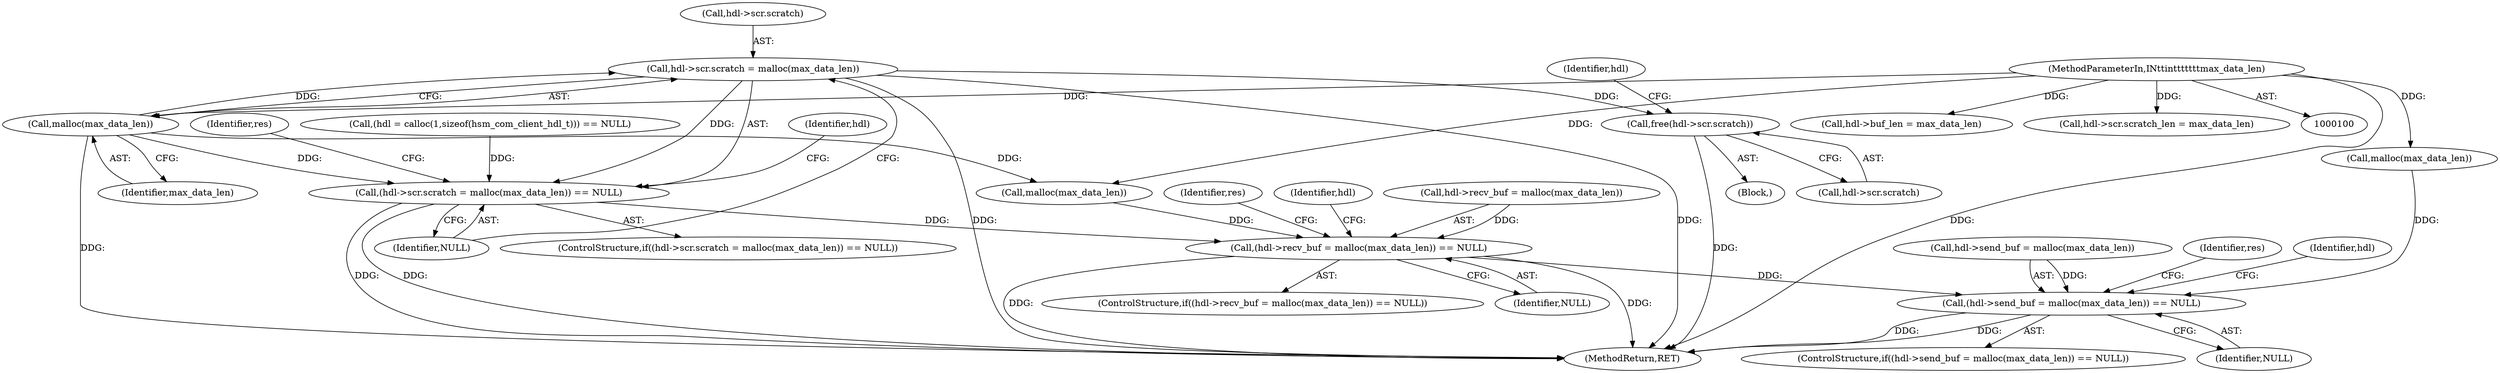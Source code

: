 digraph "0_opa-ff_c5759e7b76f5bf844be6c6641cc1b356bbc83869_1@API" {
"1000164" [label="(Call,hdl->scr.scratch = malloc(max_data_len))"];
"1000170" [label="(Call,malloc(max_data_len))"];
"1000104" [label="(MethodParameterIn,IN\t\tint\t\t\t\t\t\tmax_data_len)"];
"1000163" [label="(Call,(hdl->scr.scratch = malloc(max_data_len)) == NULL)"];
"1000179" [label="(Call,(hdl->recv_buf = malloc(max_data_len)) == NULL)"];
"1000193" [label="(Call,(hdl->send_buf = malloc(max_data_len)) == NULL)"];
"1000275" [label="(Call,free(hdl->scr.scratch))"];
"1000182" [label="(Identifier,hdl)"];
"1000170" [label="(Call,malloc(max_data_len))"];
"1000162" [label="(ControlStructure,if((hdl->scr.scratch = malloc(max_data_len)) == NULL))"];
"1000220" [label="(Call,hdl->buf_len = max_data_len)"];
"1000178" [label="(ControlStructure,if((hdl->recv_buf = malloc(max_data_len)) == NULL))"];
"1000283" [label="(Identifier,hdl)"];
"1000276" [label="(Call,hdl->scr.scratch)"];
"1000186" [label="(Identifier,NULL)"];
"1000163" [label="(Call,(hdl->scr.scratch = malloc(max_data_len)) == NULL)"];
"1000184" [label="(Call,malloc(max_data_len))"];
"1000194" [label="(Call,hdl->send_buf = malloc(max_data_len))"];
"1000189" [label="(Identifier,res)"];
"1000172" [label="(Identifier,NULL)"];
"1000275" [label="(Call,free(hdl->scr.scratch))"];
"1000294" [label="(MethodReturn,RET)"];
"1000175" [label="(Identifier,res)"];
"1000213" [label="(Call,hdl->scr.scratch_len = max_data_len)"];
"1000179" [label="(Call,(hdl->recv_buf = malloc(max_data_len)) == NULL)"];
"1000164" [label="(Call,hdl->scr.scratch = malloc(max_data_len))"];
"1000196" [label="(Identifier,hdl)"];
"1000203" [label="(Identifier,res)"];
"1000193" [label="(Call,(hdl->send_buf = malloc(max_data_len)) == NULL)"];
"1000149" [label="(Call,(hdl = calloc(1,sizeof(hsm_com_client_hdl_t))) == NULL)"];
"1000165" [label="(Call,hdl->scr.scratch)"];
"1000192" [label="(ControlStructure,if((hdl->send_buf = malloc(max_data_len)) == NULL))"];
"1000104" [label="(MethodParameterIn,IN\t\tint\t\t\t\t\t\tmax_data_len)"];
"1000180" [label="(Call,hdl->recv_buf = malloc(max_data_len))"];
"1000200" [label="(Identifier,NULL)"];
"1000198" [label="(Call,malloc(max_data_len))"];
"1000274" [label="(Block,)"];
"1000209" [label="(Identifier,hdl)"];
"1000171" [label="(Identifier,max_data_len)"];
"1000164" -> "1000163"  [label="AST: "];
"1000164" -> "1000170"  [label="CFG: "];
"1000165" -> "1000164"  [label="AST: "];
"1000170" -> "1000164"  [label="AST: "];
"1000172" -> "1000164"  [label="CFG: "];
"1000164" -> "1000294"  [label="DDG: "];
"1000164" -> "1000294"  [label="DDG: "];
"1000164" -> "1000163"  [label="DDG: "];
"1000170" -> "1000164"  [label="DDG: "];
"1000164" -> "1000275"  [label="DDG: "];
"1000170" -> "1000171"  [label="CFG: "];
"1000171" -> "1000170"  [label="AST: "];
"1000170" -> "1000294"  [label="DDG: "];
"1000170" -> "1000163"  [label="DDG: "];
"1000104" -> "1000170"  [label="DDG: "];
"1000170" -> "1000184"  [label="DDG: "];
"1000104" -> "1000100"  [label="AST: "];
"1000104" -> "1000294"  [label="DDG: "];
"1000104" -> "1000184"  [label="DDG: "];
"1000104" -> "1000198"  [label="DDG: "];
"1000104" -> "1000213"  [label="DDG: "];
"1000104" -> "1000220"  [label="DDG: "];
"1000163" -> "1000162"  [label="AST: "];
"1000163" -> "1000172"  [label="CFG: "];
"1000172" -> "1000163"  [label="AST: "];
"1000175" -> "1000163"  [label="CFG: "];
"1000182" -> "1000163"  [label="CFG: "];
"1000163" -> "1000294"  [label="DDG: "];
"1000163" -> "1000294"  [label="DDG: "];
"1000149" -> "1000163"  [label="DDG: "];
"1000163" -> "1000179"  [label="DDG: "];
"1000179" -> "1000178"  [label="AST: "];
"1000179" -> "1000186"  [label="CFG: "];
"1000180" -> "1000179"  [label="AST: "];
"1000186" -> "1000179"  [label="AST: "];
"1000189" -> "1000179"  [label="CFG: "];
"1000196" -> "1000179"  [label="CFG: "];
"1000179" -> "1000294"  [label="DDG: "];
"1000179" -> "1000294"  [label="DDG: "];
"1000180" -> "1000179"  [label="DDG: "];
"1000184" -> "1000179"  [label="DDG: "];
"1000179" -> "1000193"  [label="DDG: "];
"1000193" -> "1000192"  [label="AST: "];
"1000193" -> "1000200"  [label="CFG: "];
"1000194" -> "1000193"  [label="AST: "];
"1000200" -> "1000193"  [label="AST: "];
"1000203" -> "1000193"  [label="CFG: "];
"1000209" -> "1000193"  [label="CFG: "];
"1000193" -> "1000294"  [label="DDG: "];
"1000193" -> "1000294"  [label="DDG: "];
"1000194" -> "1000193"  [label="DDG: "];
"1000198" -> "1000193"  [label="DDG: "];
"1000275" -> "1000274"  [label="AST: "];
"1000275" -> "1000276"  [label="CFG: "];
"1000276" -> "1000275"  [label="AST: "];
"1000283" -> "1000275"  [label="CFG: "];
"1000275" -> "1000294"  [label="DDG: "];
}
